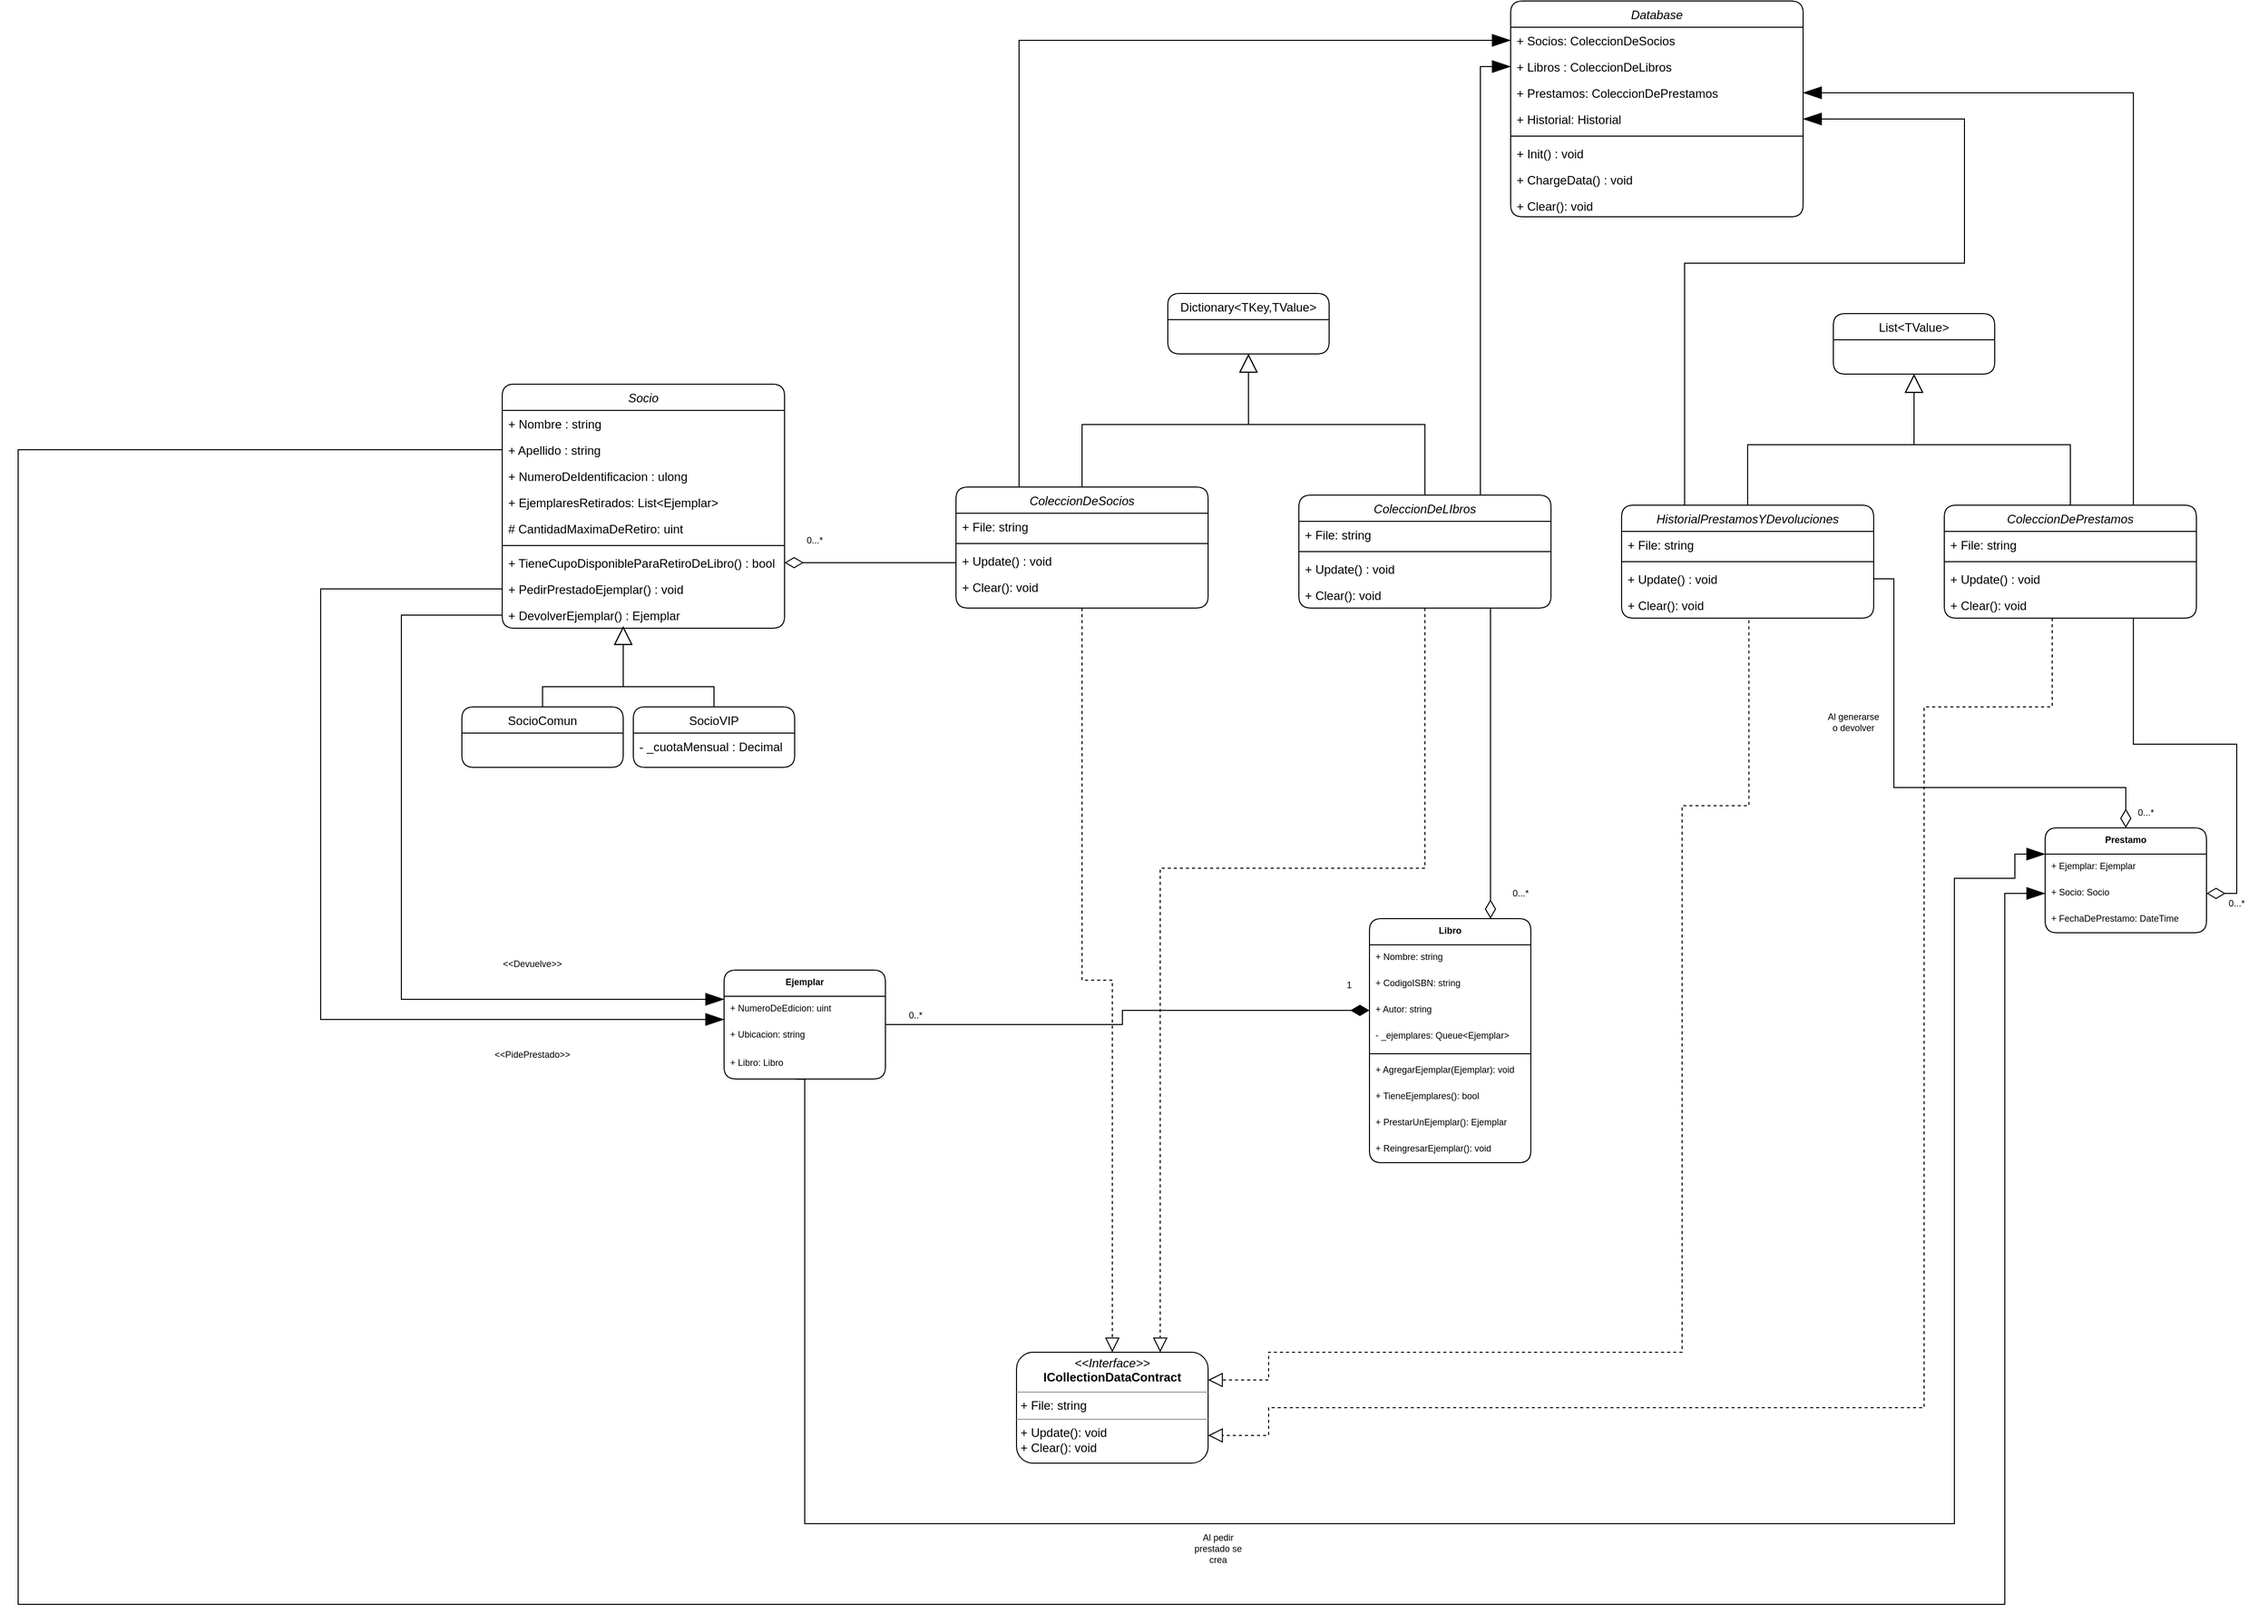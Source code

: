 <mxfile version="20.0.3" type="device"><diagram id="C5RBs43oDa-KdzZeNtuy" name="Page-1"><mxGraphModel dx="2251" dy="2001" grid="1" gridSize="10" guides="1" tooltips="1" connect="1" arrows="1" fold="1" page="1" pageScale="1" pageWidth="827" pageHeight="1169" math="0" shadow="0"><root><mxCell id="WIyWlLk6GJQsqaUBKTNV-0"/><mxCell id="WIyWlLk6GJQsqaUBKTNV-1" parent="WIyWlLk6GJQsqaUBKTNV-0"/><mxCell id="zkfFHV4jXpPFQw0GAbJ--0" value="Socio&#10;    " style="swimlane;fontStyle=2;align=center;verticalAlign=top;childLayout=stackLayout;horizontal=1;startSize=26;horizontalStack=0;resizeParent=1;resizeLast=0;collapsible=1;marginBottom=0;rounded=1;shadow=0;strokeWidth=1;" parent="WIyWlLk6GJQsqaUBKTNV-1" vertex="1"><mxGeometry x="80" y="280" width="280" height="242" as="geometry"><mxRectangle x="80" y="280" width="160" height="26" as="alternateBounds"/></mxGeometry></mxCell><mxCell id="zkfFHV4jXpPFQw0GAbJ--1" value="+ Nombre : string" style="text;align=left;verticalAlign=top;spacingLeft=4;spacingRight=4;overflow=hidden;rotatable=0;points=[[0,0.5],[1,0.5]];portConstraint=eastwest;rounded=1;" parent="zkfFHV4jXpPFQw0GAbJ--0" vertex="1"><mxGeometry y="26" width="280" height="26" as="geometry"/></mxCell><mxCell id="zkfFHV4jXpPFQw0GAbJ--2" value="+ Apellido : string&#10;" style="text;align=left;verticalAlign=top;spacingLeft=4;spacingRight=4;overflow=hidden;rotatable=0;points=[[0,0.5],[1,0.5]];portConstraint=eastwest;rounded=0;shadow=0;html=0;" parent="zkfFHV4jXpPFQw0GAbJ--0" vertex="1"><mxGeometry y="52" width="280" height="26" as="geometry"/></mxCell><mxCell id="zkfFHV4jXpPFQw0GAbJ--3" value="+ NumeroDeIdentificacion : ulong" style="text;align=left;verticalAlign=top;spacingLeft=4;spacingRight=4;overflow=hidden;rotatable=0;points=[[0,0.5],[1,0.5]];portConstraint=eastwest;rounded=0;shadow=0;html=0;" parent="zkfFHV4jXpPFQw0GAbJ--0" vertex="1"><mxGeometry y="78" width="280" height="26" as="geometry"/></mxCell><mxCell id="vEgE7pl76ZZNmsFPyQ1q-11" value="+ EjemplaresRetirados: List&lt;Ejemplar&gt;" style="text;align=left;verticalAlign=top;spacingLeft=4;spacingRight=4;overflow=hidden;rotatable=0;points=[[0,0.5],[1,0.5]];portConstraint=eastwest;rounded=0;shadow=0;html=0;" vertex="1" parent="zkfFHV4jXpPFQw0GAbJ--0"><mxGeometry y="104" width="280" height="26" as="geometry"/></mxCell><mxCell id="vEgE7pl76ZZNmsFPyQ1q-0" value="# CantidadMaximaDeRetiro: uint" style="text;align=left;verticalAlign=top;spacingLeft=4;spacingRight=4;overflow=hidden;rotatable=0;points=[[0,0.5],[1,0.5]];portConstraint=eastwest;rounded=0;shadow=0;html=0;" vertex="1" parent="zkfFHV4jXpPFQw0GAbJ--0"><mxGeometry y="130" width="280" height="26" as="geometry"/></mxCell><mxCell id="zkfFHV4jXpPFQw0GAbJ--4" value="" style="line;html=1;strokeWidth=1;align=left;verticalAlign=middle;spacingTop=-1;spacingLeft=3;spacingRight=3;rotatable=0;labelPosition=right;points=[];portConstraint=eastwest;" parent="zkfFHV4jXpPFQw0GAbJ--0" vertex="1"><mxGeometry y="156" width="280" height="8" as="geometry"/></mxCell><mxCell id="zkfFHV4jXpPFQw0GAbJ--5" value="+ TieneCupoDisponibleParaRetiroDeLibro() : bool&#10;" style="text;align=left;verticalAlign=top;spacingLeft=4;spacingRight=4;overflow=hidden;rotatable=0;points=[[0,0.5],[1,0.5]];portConstraint=eastwest;" parent="zkfFHV4jXpPFQw0GAbJ--0" vertex="1"><mxGeometry y="164" width="280" height="26" as="geometry"/></mxCell><mxCell id="vEgE7pl76ZZNmsFPyQ1q-7" value="+ PedirPrestadoEjemplar() : void&#10;" style="text;align=left;verticalAlign=top;spacingLeft=4;spacingRight=4;overflow=hidden;rotatable=0;points=[[0,0.5],[1,0.5]];portConstraint=eastwest;" vertex="1" parent="zkfFHV4jXpPFQw0GAbJ--0"><mxGeometry y="190" width="280" height="26" as="geometry"/></mxCell><mxCell id="vEgE7pl76ZZNmsFPyQ1q-9" value="+ DevolverEjemplar() : Ejemplar&#10;" style="text;align=left;verticalAlign=top;spacingLeft=4;spacingRight=4;overflow=hidden;rotatable=0;points=[[0,0.5],[1,0.5]];portConstraint=eastwest;" vertex="1" parent="zkfFHV4jXpPFQw0GAbJ--0"><mxGeometry y="216" width="280" height="26" as="geometry"/></mxCell><mxCell id="zkfFHV4jXpPFQw0GAbJ--6" value="SocioComun" style="swimlane;fontStyle=0;align=center;verticalAlign=top;childLayout=stackLayout;horizontal=1;startSize=26;horizontalStack=0;resizeParent=1;resizeLast=0;collapsible=1;marginBottom=0;rounded=1;shadow=0;strokeWidth=1;" parent="WIyWlLk6GJQsqaUBKTNV-1" vertex="1"><mxGeometry x="40" y="600" width="160" height="60" as="geometry"><mxRectangle x="40" y="600" width="160" height="26" as="alternateBounds"/></mxGeometry></mxCell><mxCell id="vEgE7pl76ZZNmsFPyQ1q-41" value="" style="endArrow=block;endSize=16;endFill=0;html=1;rounded=0;fontFamily=Helvetica;fontSize=9;fontColor=default;" edge="1" parent="zkfFHV4jXpPFQw0GAbJ--6"><mxGeometry x="0.5" width="160" relative="1" as="geometry"><mxPoint x="80" as="sourcePoint"/><mxPoint x="160" y="-80" as="targetPoint"/><Array as="points"><mxPoint x="80" y="-20"/><mxPoint x="160" y="-20"/></Array><mxPoint as="offset"/></mxGeometry></mxCell><mxCell id="zkfFHV4jXpPFQw0GAbJ--13" value="SocioVIP&#10;" style="swimlane;fontStyle=0;align=center;verticalAlign=top;childLayout=stackLayout;horizontal=1;startSize=26;horizontalStack=0;resizeParent=1;resizeLast=0;collapsible=1;marginBottom=0;rounded=1;shadow=0;strokeWidth=1;" parent="WIyWlLk6GJQsqaUBKTNV-1" vertex="1"><mxGeometry x="210" y="600" width="160" height="60" as="geometry"><mxRectangle x="260" y="600" width="170" height="26" as="alternateBounds"/></mxGeometry></mxCell><mxCell id="zkfFHV4jXpPFQw0GAbJ--14" value="- _cuotaMensual : Decimal" style="text;align=left;verticalAlign=top;spacingLeft=4;spacingRight=4;overflow=hidden;rotatable=0;points=[[0,0.5],[1,0.5]];portConstraint=eastwest;" parent="zkfFHV4jXpPFQw0GAbJ--13" vertex="1"><mxGeometry y="26" width="160" height="26" as="geometry"/></mxCell><mxCell id="vEgE7pl76ZZNmsFPyQ1q-139" style="edgeStyle=orthogonalEdgeStyle;rounded=0;orthogonalLoop=1;jettySize=auto;html=1;exitX=0.25;exitY=0;exitDx=0;exitDy=0;entryX=0;entryY=0.5;entryDx=0;entryDy=0;fontFamily=Helvetica;fontSize=9;fontColor=default;endArrow=blockThin;endFill=1;endSize=16;elbow=vertical;" edge="1" parent="WIyWlLk6GJQsqaUBKTNV-1" source="vEgE7pl76ZZNmsFPyQ1q-14" target="vEgE7pl76ZZNmsFPyQ1q-125"><mxGeometry relative="1" as="geometry"/></mxCell><mxCell id="vEgE7pl76ZZNmsFPyQ1q-14" value="ColeccionDeSocios" style="swimlane;fontStyle=2;align=center;verticalAlign=top;childLayout=stackLayout;horizontal=1;startSize=26;horizontalStack=0;resizeParent=1;resizeLast=0;collapsible=1;marginBottom=0;rounded=1;shadow=0;strokeWidth=1;" vertex="1" parent="WIyWlLk6GJQsqaUBKTNV-1"><mxGeometry x="530" y="382" width="250" height="120" as="geometry"><mxRectangle x="170" y="110" width="160" height="26" as="alternateBounds"/></mxGeometry></mxCell><mxCell id="vEgE7pl76ZZNmsFPyQ1q-17" value="+ File: string" style="text;align=left;verticalAlign=top;spacingLeft=4;spacingRight=4;overflow=hidden;rotatable=0;points=[[0,0.5],[1,0.5]];portConstraint=eastwest;rounded=0;shadow=0;html=0;" vertex="1" parent="vEgE7pl76ZZNmsFPyQ1q-14"><mxGeometry y="26" width="250" height="26" as="geometry"/></mxCell><mxCell id="vEgE7pl76ZZNmsFPyQ1q-20" value="" style="line;html=1;strokeWidth=1;align=left;verticalAlign=middle;spacingTop=-1;spacingLeft=3;spacingRight=3;rotatable=0;labelPosition=right;points=[];portConstraint=eastwest;" vertex="1" parent="vEgE7pl76ZZNmsFPyQ1q-14"><mxGeometry y="52" width="250" height="8" as="geometry"/></mxCell><mxCell id="vEgE7pl76ZZNmsFPyQ1q-21" value="+ Update() : void&#10;" style="text;align=left;verticalAlign=top;spacingLeft=4;spacingRight=4;overflow=hidden;rotatable=0;points=[[0,0.5],[1,0.5]];portConstraint=eastwest;" vertex="1" parent="vEgE7pl76ZZNmsFPyQ1q-14"><mxGeometry y="60" width="250" height="26" as="geometry"/></mxCell><mxCell id="vEgE7pl76ZZNmsFPyQ1q-71" value="+ Clear(): void" style="text;align=left;verticalAlign=top;spacingLeft=4;spacingRight=4;overflow=hidden;rotatable=0;points=[[0,0.5],[1,0.5]];portConstraint=eastwest;" vertex="1" parent="vEgE7pl76ZZNmsFPyQ1q-14"><mxGeometry y="86" width="250" height="26" as="geometry"/></mxCell><mxCell id="vEgE7pl76ZZNmsFPyQ1q-25" value="Dictionary&lt;TKey,TValue&gt;" style="swimlane;fontStyle=0;align=center;verticalAlign=top;childLayout=stackLayout;horizontal=1;startSize=26;horizontalStack=0;resizeParent=1;resizeLast=0;collapsible=1;marginBottom=0;rounded=1;shadow=0;strokeWidth=1;sketch=0;glass=0;" vertex="1" parent="WIyWlLk6GJQsqaUBKTNV-1"><mxGeometry x="740" y="190" width="160" height="60" as="geometry"><mxRectangle x="370" y="140" width="170" height="26" as="alternateBounds"/></mxGeometry></mxCell><mxCell id="vEgE7pl76ZZNmsFPyQ1q-38" value="" style="endArrow=block;endSize=16;endFill=0;html=1;rounded=0;fontFamily=Helvetica;fontSize=9;fontColor=default;exitX=0.5;exitY=0;exitDx=0;exitDy=0;" edge="1" parent="WIyWlLk6GJQsqaUBKTNV-1" source="zkfFHV4jXpPFQw0GAbJ--13"><mxGeometry x="0.529" width="160" relative="1" as="geometry"><mxPoint x="350" y="600" as="sourcePoint"/><mxPoint x="200" y="520" as="targetPoint"/><Array as="points"><mxPoint x="290" y="580"/><mxPoint x="200" y="580"/></Array><mxPoint as="offset"/></mxGeometry></mxCell><mxCell id="vEgE7pl76ZZNmsFPyQ1q-47" value="Libro" style="swimlane;fontStyle=1;align=center;verticalAlign=top;childLayout=stackLayout;horizontal=1;startSize=26;horizontalStack=0;resizeParent=1;resizeParentMax=0;resizeLast=0;collapsible=1;marginBottom=0;rounded=1;shadow=0;glass=0;sketch=0;fontFamily=Helvetica;fontSize=9;fontColor=default;strokeColor=default;strokeWidth=1;fillColor=default;" vertex="1" parent="WIyWlLk6GJQsqaUBKTNV-1"><mxGeometry x="940" y="810" width="160" height="242" as="geometry"/></mxCell><mxCell id="vEgE7pl76ZZNmsFPyQ1q-48" value="+ Nombre: string" style="text;strokeColor=none;fillColor=none;align=left;verticalAlign=top;spacingLeft=4;spacingRight=4;overflow=hidden;rotatable=0;points=[[0,0.5],[1,0.5]];portConstraint=eastwest;rounded=1;shadow=0;glass=0;sketch=0;fontFamily=Helvetica;fontSize=9;fontColor=default;startSize=26;" vertex="1" parent="vEgE7pl76ZZNmsFPyQ1q-47"><mxGeometry y="26" width="160" height="26" as="geometry"/></mxCell><mxCell id="vEgE7pl76ZZNmsFPyQ1q-108" value="+ CodigoISBN: string" style="text;strokeColor=none;fillColor=none;align=left;verticalAlign=top;spacingLeft=4;spacingRight=4;overflow=hidden;rotatable=0;points=[[0,0.5],[1,0.5]];portConstraint=eastwest;rounded=1;shadow=0;glass=0;sketch=0;fontFamily=Helvetica;fontSize=9;fontColor=default;startSize=26;" vertex="1" parent="vEgE7pl76ZZNmsFPyQ1q-47"><mxGeometry y="52" width="160" height="26" as="geometry"/></mxCell><mxCell id="vEgE7pl76ZZNmsFPyQ1q-109" value="+ Autor: string" style="text;strokeColor=none;fillColor=none;align=left;verticalAlign=top;spacingLeft=4;spacingRight=4;overflow=hidden;rotatable=0;points=[[0,0.5],[1,0.5]];portConstraint=eastwest;rounded=1;shadow=0;glass=0;sketch=0;fontFamily=Helvetica;fontSize=9;fontColor=default;startSize=26;" vertex="1" parent="vEgE7pl76ZZNmsFPyQ1q-47"><mxGeometry y="78" width="160" height="26" as="geometry"/></mxCell><mxCell id="vEgE7pl76ZZNmsFPyQ1q-111" value="- _ejemplares: Queue&lt;Ejemplar&gt;" style="text;strokeColor=none;fillColor=none;align=left;verticalAlign=top;spacingLeft=4;spacingRight=4;overflow=hidden;rotatable=0;points=[[0,0.5],[1,0.5]];portConstraint=eastwest;rounded=1;shadow=0;glass=0;sketch=0;fontFamily=Helvetica;fontSize=9;fontColor=default;startSize=26;" vertex="1" parent="vEgE7pl76ZZNmsFPyQ1q-47"><mxGeometry y="104" width="160" height="26" as="geometry"/></mxCell><mxCell id="vEgE7pl76ZZNmsFPyQ1q-49" value="" style="line;strokeWidth=1;fillColor=none;align=left;verticalAlign=middle;spacingTop=-1;spacingLeft=3;spacingRight=3;rotatable=0;labelPosition=right;points=[];portConstraint=eastwest;rounded=1;shadow=0;glass=0;sketch=0;fontFamily=Helvetica;fontSize=9;fontColor=default;startSize=26;" vertex="1" parent="vEgE7pl76ZZNmsFPyQ1q-47"><mxGeometry y="130" width="160" height="8" as="geometry"/></mxCell><mxCell id="vEgE7pl76ZZNmsFPyQ1q-50" value="+ AgregarEjemplar(Ejemplar): void" style="text;strokeColor=none;fillColor=none;align=left;verticalAlign=top;spacingLeft=4;spacingRight=4;overflow=hidden;rotatable=0;points=[[0,0.5],[1,0.5]];portConstraint=eastwest;rounded=1;shadow=0;glass=0;sketch=0;fontFamily=Helvetica;fontSize=9;fontColor=default;startSize=26;" vertex="1" parent="vEgE7pl76ZZNmsFPyQ1q-47"><mxGeometry y="138" width="160" height="26" as="geometry"/></mxCell><mxCell id="vEgE7pl76ZZNmsFPyQ1q-112" value="+ TieneEjemplares(): bool" style="text;strokeColor=none;fillColor=none;align=left;verticalAlign=top;spacingLeft=4;spacingRight=4;overflow=hidden;rotatable=0;points=[[0,0.5],[1,0.5]];portConstraint=eastwest;rounded=1;shadow=0;glass=0;sketch=0;fontFamily=Helvetica;fontSize=9;fontColor=default;startSize=26;" vertex="1" parent="vEgE7pl76ZZNmsFPyQ1q-47"><mxGeometry y="164" width="160" height="26" as="geometry"/></mxCell><mxCell id="vEgE7pl76ZZNmsFPyQ1q-113" value="+ PrestarUnEjemplar(): Ejemplar" style="text;strokeColor=none;fillColor=none;align=left;verticalAlign=top;spacingLeft=4;spacingRight=4;overflow=hidden;rotatable=0;points=[[0,0.5],[1,0.5]];portConstraint=eastwest;rounded=1;shadow=0;glass=0;sketch=0;fontFamily=Helvetica;fontSize=9;fontColor=default;startSize=26;" vertex="1" parent="vEgE7pl76ZZNmsFPyQ1q-47"><mxGeometry y="190" width="160" height="26" as="geometry"/></mxCell><mxCell id="vEgE7pl76ZZNmsFPyQ1q-115" value="+ ReingresarEjemplar(): void" style="text;strokeColor=none;fillColor=none;align=left;verticalAlign=top;spacingLeft=4;spacingRight=4;overflow=hidden;rotatable=0;points=[[0,0.5],[1,0.5]];portConstraint=eastwest;rounded=1;shadow=0;glass=0;sketch=0;fontFamily=Helvetica;fontSize=9;fontColor=default;startSize=26;" vertex="1" parent="vEgE7pl76ZZNmsFPyQ1q-47"><mxGeometry y="216" width="160" height="26" as="geometry"/></mxCell><mxCell id="vEgE7pl76ZZNmsFPyQ1q-51" value="Ejemplar&#10;" style="swimlane;fontStyle=1;align=center;verticalAlign=top;childLayout=stackLayout;horizontal=1;startSize=26;horizontalStack=0;resizeParent=1;resizeParentMax=0;resizeLast=0;collapsible=1;marginBottom=0;rounded=1;shadow=0;glass=0;sketch=0;fontFamily=Helvetica;fontSize=9;fontColor=default;strokeColor=default;strokeWidth=1;fillColor=default;" vertex="1" parent="WIyWlLk6GJQsqaUBKTNV-1"><mxGeometry x="300" y="861" width="160" height="108" as="geometry"/></mxCell><mxCell id="vEgE7pl76ZZNmsFPyQ1q-52" value="+ NumeroDeEdicion: uint" style="text;strokeColor=none;fillColor=none;align=left;verticalAlign=top;spacingLeft=4;spacingRight=4;overflow=hidden;rotatable=0;points=[[0,0.5],[1,0.5]];portConstraint=eastwest;rounded=1;shadow=0;glass=0;sketch=0;fontFamily=Helvetica;fontSize=9;fontColor=default;startSize=26;" vertex="1" parent="vEgE7pl76ZZNmsFPyQ1q-51"><mxGeometry y="26" width="160" height="26" as="geometry"/></mxCell><mxCell id="vEgE7pl76ZZNmsFPyQ1q-116" value="+ Ubicacion: string" style="text;strokeColor=none;fillColor=none;align=left;verticalAlign=top;spacingLeft=4;spacingRight=4;overflow=hidden;rotatable=0;points=[[0,0.5],[1,0.5]];portConstraint=eastwest;rounded=1;shadow=0;glass=0;sketch=0;fontFamily=Helvetica;fontSize=9;fontColor=default;startSize=26;direction=south;" vertex="1" parent="vEgE7pl76ZZNmsFPyQ1q-51"><mxGeometry y="52" width="160" height="28" as="geometry"/></mxCell><mxCell id="vEgE7pl76ZZNmsFPyQ1q-164" value="+ Libro: Libro&#10;" style="text;strokeColor=none;fillColor=none;align=left;verticalAlign=top;spacingLeft=4;spacingRight=4;overflow=hidden;rotatable=0;points=[[0,0.5],[1,0.5]];portConstraint=eastwest;rounded=1;shadow=0;glass=0;sketch=0;fontFamily=Helvetica;fontSize=9;fontColor=default;startSize=26;direction=south;" vertex="1" parent="vEgE7pl76ZZNmsFPyQ1q-51"><mxGeometry y="80" width="160" height="28" as="geometry"/></mxCell><mxCell id="vEgE7pl76ZZNmsFPyQ1q-134" style="edgeStyle=orthogonalEdgeStyle;rounded=0;orthogonalLoop=1;jettySize=auto;html=1;exitX=0.75;exitY=0;exitDx=0;exitDy=0;entryX=0;entryY=0.5;entryDx=0;entryDy=0;fontFamily=Helvetica;fontSize=9;fontColor=default;endArrow=blockThin;endFill=1;endSize=16;elbow=vertical;" edge="1" parent="WIyWlLk6GJQsqaUBKTNV-1" source="vEgE7pl76ZZNmsFPyQ1q-57" target="vEgE7pl76ZZNmsFPyQ1q-129"><mxGeometry relative="1" as="geometry"><Array as="points"><mxPoint x="1050" y="390"/><mxPoint x="1050" y="-35"/></Array></mxGeometry></mxCell><mxCell id="vEgE7pl76ZZNmsFPyQ1q-149" style="edgeStyle=orthogonalEdgeStyle;rounded=0;orthogonalLoop=1;jettySize=auto;html=1;exitX=0.75;exitY=1;exitDx=0;exitDy=0;entryX=0.75;entryY=0;entryDx=0;entryDy=0;fontFamily=Helvetica;fontSize=9;fontColor=default;endArrow=diamondThin;endFill=0;endSize=16;elbow=vertical;" edge="1" parent="WIyWlLk6GJQsqaUBKTNV-1" source="vEgE7pl76ZZNmsFPyQ1q-57" target="vEgE7pl76ZZNmsFPyQ1q-47"><mxGeometry relative="1" as="geometry"><Array as="points"><mxPoint x="1060" y="502"/></Array></mxGeometry></mxCell><mxCell id="vEgE7pl76ZZNmsFPyQ1q-57" value="ColeccionDeLIbros&#10;" style="swimlane;fontStyle=2;align=center;verticalAlign=top;childLayout=stackLayout;horizontal=1;startSize=26;horizontalStack=0;resizeParent=1;resizeLast=0;collapsible=1;marginBottom=0;rounded=1;shadow=0;strokeWidth=1;" vertex="1" parent="WIyWlLk6GJQsqaUBKTNV-1"><mxGeometry x="870" y="390" width="250" height="112" as="geometry"><mxRectangle x="170" y="110" width="160" height="26" as="alternateBounds"/></mxGeometry></mxCell><mxCell id="vEgE7pl76ZZNmsFPyQ1q-59" value="+ File: string" style="text;align=left;verticalAlign=top;spacingLeft=4;spacingRight=4;overflow=hidden;rotatable=0;points=[[0,0.5],[1,0.5]];portConstraint=eastwest;rounded=0;shadow=0;html=0;" vertex="1" parent="vEgE7pl76ZZNmsFPyQ1q-57"><mxGeometry y="26" width="250" height="26" as="geometry"/></mxCell><mxCell id="vEgE7pl76ZZNmsFPyQ1q-60" value="" style="line;html=1;strokeWidth=1;align=left;verticalAlign=middle;spacingTop=-1;spacingLeft=3;spacingRight=3;rotatable=0;labelPosition=right;points=[];portConstraint=eastwest;" vertex="1" parent="vEgE7pl76ZZNmsFPyQ1q-57"><mxGeometry y="52" width="250" height="8" as="geometry"/></mxCell><mxCell id="vEgE7pl76ZZNmsFPyQ1q-61" value="+ Update() : void&#10;" style="text;align=left;verticalAlign=top;spacingLeft=4;spacingRight=4;overflow=hidden;rotatable=0;points=[[0,0.5],[1,0.5]];portConstraint=eastwest;" vertex="1" parent="vEgE7pl76ZZNmsFPyQ1q-57"><mxGeometry y="60" width="250" height="26" as="geometry"/></mxCell><mxCell id="vEgE7pl76ZZNmsFPyQ1q-72" value="+ Clear(): void" style="text;align=left;verticalAlign=top;spacingLeft=4;spacingRight=4;overflow=hidden;rotatable=0;points=[[0,0.5],[1,0.5]];portConstraint=eastwest;" vertex="1" parent="vEgE7pl76ZZNmsFPyQ1q-57"><mxGeometry y="86" width="250" height="24" as="geometry"/></mxCell><mxCell id="vEgE7pl76ZZNmsFPyQ1q-68" value="&lt;p style=&quot;margin:0px;margin-top:4px;text-align:center;&quot;&gt;&lt;i&gt;&amp;lt;&amp;lt;Interface&amp;gt;&amp;gt;&lt;/i&gt;&lt;br&gt;&lt;b&gt;ICollectionDataContract&lt;/b&gt;&lt;/p&gt;&lt;hr size=&quot;1&quot;&gt;&lt;p style=&quot;margin:0px;margin-left:4px;&quot;&gt;+ File: string&lt;br&gt;&lt;/p&gt;&lt;hr size=&quot;1&quot;&gt;&lt;p style=&quot;margin:0px;margin-left:4px;&quot;&gt;+ Update(): void&lt;br&gt;+ Clear(): void&lt;/p&gt;" style="verticalAlign=top;align=left;overflow=fill;fontSize=12;fontFamily=Helvetica;html=1;rounded=1;shadow=0;glass=0;sketch=0;fontColor=default;startSize=26;strokeColor=default;strokeWidth=1;fillColor=default;" vertex="1" parent="WIyWlLk6GJQsqaUBKTNV-1"><mxGeometry x="590" y="1240" width="190" height="110" as="geometry"/></mxCell><mxCell id="vEgE7pl76ZZNmsFPyQ1q-69" value="List&lt;TValue&gt;" style="swimlane;fontStyle=0;align=center;verticalAlign=top;childLayout=stackLayout;horizontal=1;startSize=26;horizontalStack=0;resizeParent=1;resizeLast=0;collapsible=1;marginBottom=0;rounded=1;shadow=0;strokeWidth=1;sketch=0;glass=0;" vertex="1" parent="WIyWlLk6GJQsqaUBKTNV-1"><mxGeometry x="1400" y="210" width="160" height="60" as="geometry"><mxRectangle x="370" y="140" width="170" height="26" as="alternateBounds"/></mxGeometry></mxCell><mxCell id="vEgE7pl76ZZNmsFPyQ1q-81" value="" style="endArrow=block;endSize=16;endFill=0;html=1;rounded=0;fontFamily=Helvetica;fontSize=9;fontColor=default;entryX=0.5;entryY=1;entryDx=0;entryDy=0;exitX=0.5;exitY=0;exitDx=0;exitDy=0;elbow=vertical;edgeStyle=orthogonalEdgeStyle;" edge="1" parent="WIyWlLk6GJQsqaUBKTNV-1" source="vEgE7pl76ZZNmsFPyQ1q-14" target="vEgE7pl76ZZNmsFPyQ1q-25"><mxGeometry width="160" relative="1" as="geometry"><mxPoint x="760" y="340" as="sourcePoint"/><mxPoint x="690" y="710" as="targetPoint"/><Array as="points"><mxPoint x="655" y="320"/><mxPoint x="820" y="320"/></Array></mxGeometry></mxCell><mxCell id="vEgE7pl76ZZNmsFPyQ1q-82" value="" style="endArrow=block;endSize=16;endFill=0;html=1;rounded=0;fontFamily=Helvetica;fontSize=9;fontColor=default;entryX=0.5;entryY=1;entryDx=0;entryDy=0;exitX=0.5;exitY=0;exitDx=0;exitDy=0;elbow=vertical;edgeStyle=orthogonalEdgeStyle;" edge="1" parent="WIyWlLk6GJQsqaUBKTNV-1" source="vEgE7pl76ZZNmsFPyQ1q-57" target="vEgE7pl76ZZNmsFPyQ1q-25"><mxGeometry width="160" relative="1" as="geometry"><mxPoint x="950" y="390" as="sourcePoint"/><mxPoint x="1107" y="258" as="targetPoint"/><Array as="points"><mxPoint x="995" y="320"/><mxPoint x="820" y="320"/></Array></mxGeometry></mxCell><mxCell id="vEgE7pl76ZZNmsFPyQ1q-87" value="" style="endArrow=block;dashed=1;endFill=0;endSize=12;html=1;rounded=0;fontFamily=Helvetica;fontSize=9;fontColor=default;elbow=vertical;exitX=0.5;exitY=1;exitDx=0;exitDy=0;edgeStyle=orthogonalEdgeStyle;" edge="1" parent="WIyWlLk6GJQsqaUBKTNV-1" source="vEgE7pl76ZZNmsFPyQ1q-14" target="vEgE7pl76ZZNmsFPyQ1q-68"><mxGeometry width="160" relative="1" as="geometry"><mxPoint x="680" y="510" as="sourcePoint"/><mxPoint x="830" y="600" as="targetPoint"/></mxGeometry></mxCell><mxCell id="vEgE7pl76ZZNmsFPyQ1q-102" style="edgeStyle=orthogonalEdgeStyle;rounded=0;orthogonalLoop=1;jettySize=auto;html=1;exitX=0.5;exitY=0;exitDx=0;exitDy=0;fontFamily=Helvetica;fontSize=9;fontColor=default;endArrow=block;endFill=0;elbow=vertical;endSize=16;" edge="1" parent="WIyWlLk6GJQsqaUBKTNV-1" source="vEgE7pl76ZZNmsFPyQ1q-89"><mxGeometry relative="1" as="geometry"><mxPoint x="1480" y="270" as="targetPoint"/><Array as="points"><mxPoint x="1315" y="340"/><mxPoint x="1480" y="340"/></Array></mxGeometry></mxCell><mxCell id="vEgE7pl76ZZNmsFPyQ1q-137" style="edgeStyle=orthogonalEdgeStyle;rounded=0;orthogonalLoop=1;jettySize=auto;html=1;exitX=0.25;exitY=0;exitDx=0;exitDy=0;fontFamily=Helvetica;fontSize=9;fontColor=default;endArrow=blockThin;endFill=1;endSize=16;elbow=vertical;entryX=1;entryY=0.5;entryDx=0;entryDy=0;" edge="1" parent="WIyWlLk6GJQsqaUBKTNV-1" source="vEgE7pl76ZZNmsFPyQ1q-89" target="vEgE7pl76ZZNmsFPyQ1q-130"><mxGeometry relative="1" as="geometry"><mxPoint x="1400" y="40" as="targetPoint"/><Array as="points"><mxPoint x="1253" y="160"/><mxPoint x="1530" y="160"/><mxPoint x="1530" y="17"/></Array></mxGeometry></mxCell><mxCell id="vEgE7pl76ZZNmsFPyQ1q-89" value="HistorialPrestamosYDevoluciones" style="swimlane;fontStyle=2;align=center;verticalAlign=top;childLayout=stackLayout;horizontal=1;startSize=26;horizontalStack=0;resizeParent=1;resizeLast=0;collapsible=1;marginBottom=0;rounded=1;shadow=0;strokeWidth=1;" vertex="1" parent="WIyWlLk6GJQsqaUBKTNV-1"><mxGeometry x="1190" y="400" width="250" height="112" as="geometry"><mxRectangle x="170" y="110" width="160" height="26" as="alternateBounds"/></mxGeometry></mxCell><mxCell id="vEgE7pl76ZZNmsFPyQ1q-90" value="+ File: string" style="text;align=left;verticalAlign=top;spacingLeft=4;spacingRight=4;overflow=hidden;rotatable=0;points=[[0,0.5],[1,0.5]];portConstraint=eastwest;rounded=0;shadow=0;html=0;" vertex="1" parent="vEgE7pl76ZZNmsFPyQ1q-89"><mxGeometry y="26" width="250" height="26" as="geometry"/></mxCell><mxCell id="vEgE7pl76ZZNmsFPyQ1q-91" value="" style="line;html=1;strokeWidth=1;align=left;verticalAlign=middle;spacingTop=-1;spacingLeft=3;spacingRight=3;rotatable=0;labelPosition=right;points=[];portConstraint=eastwest;" vertex="1" parent="vEgE7pl76ZZNmsFPyQ1q-89"><mxGeometry y="52" width="250" height="8" as="geometry"/></mxCell><mxCell id="vEgE7pl76ZZNmsFPyQ1q-92" value="+ Update() : void&#10;" style="text;align=left;verticalAlign=top;spacingLeft=4;spacingRight=4;overflow=hidden;rotatable=0;points=[[0,0.5],[1,0.5]];portConstraint=eastwest;" vertex="1" parent="vEgE7pl76ZZNmsFPyQ1q-89"><mxGeometry y="60" width="250" height="26" as="geometry"/></mxCell><mxCell id="vEgE7pl76ZZNmsFPyQ1q-93" value="+ Clear(): void" style="text;align=left;verticalAlign=top;spacingLeft=4;spacingRight=4;overflow=hidden;rotatable=0;points=[[0,0.5],[1,0.5]];portConstraint=eastwest;" vertex="1" parent="vEgE7pl76ZZNmsFPyQ1q-89"><mxGeometry y="86" width="250" height="24" as="geometry"/></mxCell><mxCell id="vEgE7pl76ZZNmsFPyQ1q-138" style="edgeStyle=orthogonalEdgeStyle;rounded=0;orthogonalLoop=1;jettySize=auto;html=1;exitX=0.75;exitY=0;exitDx=0;exitDy=0;entryX=1;entryY=0.5;entryDx=0;entryDy=0;fontFamily=Helvetica;fontSize=9;fontColor=default;endArrow=blockThin;endFill=1;endSize=16;elbow=vertical;" edge="1" parent="WIyWlLk6GJQsqaUBKTNV-1" source="vEgE7pl76ZZNmsFPyQ1q-94" target="vEgE7pl76ZZNmsFPyQ1q-131"><mxGeometry relative="1" as="geometry"/></mxCell><mxCell id="vEgE7pl76ZZNmsFPyQ1q-174" style="edgeStyle=orthogonalEdgeStyle;rounded=0;orthogonalLoop=1;jettySize=auto;html=1;exitX=0.75;exitY=1;exitDx=0;exitDy=0;entryX=1;entryY=0.5;entryDx=0;entryDy=0;fontFamily=Helvetica;fontSize=9;fontColor=default;endArrow=diamondThin;endFill=0;endSize=16;elbow=vertical;" edge="1" parent="WIyWlLk6GJQsqaUBKTNV-1" source="vEgE7pl76ZZNmsFPyQ1q-94" target="vEgE7pl76ZZNmsFPyQ1q-153"><mxGeometry relative="1" as="geometry"/></mxCell><mxCell id="vEgE7pl76ZZNmsFPyQ1q-94" value="ColeccionDePrestamos" style="swimlane;fontStyle=2;align=center;verticalAlign=top;childLayout=stackLayout;horizontal=1;startSize=26;horizontalStack=0;resizeParent=1;resizeLast=0;collapsible=1;marginBottom=0;rounded=1;shadow=0;strokeWidth=1;" vertex="1" parent="WIyWlLk6GJQsqaUBKTNV-1"><mxGeometry x="1510" y="400" width="250" height="112" as="geometry"><mxRectangle x="170" y="110" width="160" height="26" as="alternateBounds"/></mxGeometry></mxCell><mxCell id="vEgE7pl76ZZNmsFPyQ1q-95" value="+ File: string" style="text;align=left;verticalAlign=top;spacingLeft=4;spacingRight=4;overflow=hidden;rotatable=0;points=[[0,0.5],[1,0.5]];portConstraint=eastwest;rounded=0;shadow=0;html=0;" vertex="1" parent="vEgE7pl76ZZNmsFPyQ1q-94"><mxGeometry y="26" width="250" height="26" as="geometry"/></mxCell><mxCell id="vEgE7pl76ZZNmsFPyQ1q-96" value="" style="line;html=1;strokeWidth=1;align=left;verticalAlign=middle;spacingTop=-1;spacingLeft=3;spacingRight=3;rotatable=0;labelPosition=right;points=[];portConstraint=eastwest;" vertex="1" parent="vEgE7pl76ZZNmsFPyQ1q-94"><mxGeometry y="52" width="250" height="8" as="geometry"/></mxCell><mxCell id="vEgE7pl76ZZNmsFPyQ1q-97" value="+ Update() : void&#10;" style="text;align=left;verticalAlign=top;spacingLeft=4;spacingRight=4;overflow=hidden;rotatable=0;points=[[0,0.5],[1,0.5]];portConstraint=eastwest;" vertex="1" parent="vEgE7pl76ZZNmsFPyQ1q-94"><mxGeometry y="60" width="250" height="26" as="geometry"/></mxCell><mxCell id="vEgE7pl76ZZNmsFPyQ1q-98" value="+ Clear(): void" style="text;align=left;verticalAlign=top;spacingLeft=4;spacingRight=4;overflow=hidden;rotatable=0;points=[[0,0.5],[1,0.5]];portConstraint=eastwest;" vertex="1" parent="vEgE7pl76ZZNmsFPyQ1q-94"><mxGeometry y="86" width="250" height="24" as="geometry"/></mxCell><mxCell id="vEgE7pl76ZZNmsFPyQ1q-100" value="" style="endArrow=block;endSize=16;endFill=0;html=1;rounded=0;fontFamily=Helvetica;fontSize=9;fontColor=default;elbow=vertical;exitX=0.5;exitY=0;exitDx=0;exitDy=0;edgeStyle=orthogonalEdgeStyle;" edge="1" parent="WIyWlLk6GJQsqaUBKTNV-1" source="vEgE7pl76ZZNmsFPyQ1q-94"><mxGeometry width="160" relative="1" as="geometry"><mxPoint x="1630" y="410" as="sourcePoint"/><mxPoint x="1480" y="270" as="targetPoint"/><Array as="points"><mxPoint x="1635" y="340"/><mxPoint x="1480" y="340"/></Array></mxGeometry></mxCell><mxCell id="vEgE7pl76ZZNmsFPyQ1q-105" value="" style="endArrow=block;dashed=1;endFill=0;endSize=12;html=1;rounded=0;fontFamily=Helvetica;fontSize=9;fontColor=default;elbow=vertical;entryX=1;entryY=0.25;entryDx=0;entryDy=0;exitX=0.505;exitY=1.17;exitDx=0;exitDy=0;exitPerimeter=0;edgeStyle=orthogonalEdgeStyle;" edge="1" parent="WIyWlLk6GJQsqaUBKTNV-1" source="vEgE7pl76ZZNmsFPyQ1q-93" target="vEgE7pl76ZZNmsFPyQ1q-68"><mxGeometry width="160" relative="1" as="geometry"><mxPoint x="1320" y="530" as="sourcePoint"/><mxPoint x="1310" y="740" as="targetPoint"/><Array as="points"><mxPoint x="1316" y="698"/><mxPoint x="1250" y="698"/><mxPoint x="1250" y="1240"/><mxPoint x="840" y="1240"/><mxPoint x="840" y="1267"/></Array></mxGeometry></mxCell><mxCell id="vEgE7pl76ZZNmsFPyQ1q-106" value="" style="endArrow=block;dashed=1;endFill=0;endSize=12;html=1;rounded=0;fontFamily=Helvetica;fontSize=9;fontColor=default;elbow=vertical;exitX=0.428;exitY=1.083;exitDx=0;exitDy=0;exitPerimeter=0;entryX=1;entryY=0.75;entryDx=0;entryDy=0;edgeStyle=orthogonalEdgeStyle;" edge="1" parent="WIyWlLk6GJQsqaUBKTNV-1" source="vEgE7pl76ZZNmsFPyQ1q-98" target="vEgE7pl76ZZNmsFPyQ1q-68"><mxGeometry width="160" relative="1" as="geometry"><mxPoint x="1050" y="370" as="sourcePoint"/><mxPoint x="1620" y="630" as="targetPoint"/><Array as="points"><mxPoint x="1617" y="600"/><mxPoint x="1490" y="600"/><mxPoint x="1490" y="1295"/><mxPoint x="840" y="1295"/><mxPoint x="840" y="1323"/></Array></mxGeometry></mxCell><mxCell id="vEgE7pl76ZZNmsFPyQ1q-107" value="" style="endArrow=block;dashed=1;endFill=0;endSize=12;html=1;rounded=0;fontFamily=Helvetica;fontSize=9;fontColor=default;elbow=vertical;exitX=0.5;exitY=1;exitDx=0;exitDy=0;edgeStyle=orthogonalEdgeStyle;entryX=0.75;entryY=0;entryDx=0;entryDy=0;" edge="1" parent="WIyWlLk6GJQsqaUBKTNV-1" source="vEgE7pl76ZZNmsFPyQ1q-57" target="vEgE7pl76ZZNmsFPyQ1q-68"><mxGeometry width="160" relative="1" as="geometry"><mxPoint x="1050" y="370" as="sourcePoint"/><mxPoint x="1210" y="370" as="targetPoint"/><Array as="points"><mxPoint x="995" y="760"/><mxPoint x="733" y="760"/></Array></mxGeometry></mxCell><mxCell id="vEgE7pl76ZZNmsFPyQ1q-118" style="edgeStyle=orthogonalEdgeStyle;rounded=0;orthogonalLoop=1;jettySize=auto;html=1;fontFamily=Helvetica;fontSize=9;fontColor=default;endArrow=diamondThin;endFill=1;endSize=16;elbow=vertical;entryX=0;entryY=0.5;entryDx=0;entryDy=0;" edge="1" parent="WIyWlLk6GJQsqaUBKTNV-1" source="vEgE7pl76ZZNmsFPyQ1q-51" target="vEgE7pl76ZZNmsFPyQ1q-109"><mxGeometry relative="1" as="geometry"/></mxCell><mxCell id="vEgE7pl76ZZNmsFPyQ1q-122" style="edgeStyle=orthogonalEdgeStyle;rounded=0;orthogonalLoop=1;jettySize=auto;html=1;exitX=0;exitY=0.5;exitDx=0;exitDy=0;entryX=0;entryY=0.923;entryDx=0;entryDy=0;entryPerimeter=0;fontFamily=Helvetica;fontSize=9;fontColor=default;endArrow=blockThin;endFill=1;endSize=16;elbow=vertical;" edge="1" parent="WIyWlLk6GJQsqaUBKTNV-1" source="vEgE7pl76ZZNmsFPyQ1q-7" target="vEgE7pl76ZZNmsFPyQ1q-52"><mxGeometry relative="1" as="geometry"><Array as="points"><mxPoint x="-100" y="483"/><mxPoint x="-100" y="910"/></Array></mxGeometry></mxCell><mxCell id="vEgE7pl76ZZNmsFPyQ1q-123" style="edgeStyle=orthogonalEdgeStyle;rounded=0;orthogonalLoop=1;jettySize=auto;html=1;exitX=0;exitY=0.5;exitDx=0;exitDy=0;fontFamily=Helvetica;fontSize=9;fontColor=default;endArrow=blockThin;endFill=1;endSize=16;elbow=vertical;" edge="1" parent="WIyWlLk6GJQsqaUBKTNV-1" source="vEgE7pl76ZZNmsFPyQ1q-9" target="vEgE7pl76ZZNmsFPyQ1q-52"><mxGeometry relative="1" as="geometry"><mxPoint x="100" y="890" as="targetPoint"/><Array as="points"><mxPoint x="-20" y="509"/><mxPoint x="-20" y="890"/></Array></mxGeometry></mxCell><mxCell id="vEgE7pl76ZZNmsFPyQ1q-124" value="Database" style="swimlane;fontStyle=2;align=center;verticalAlign=top;childLayout=stackLayout;horizontal=1;startSize=26;horizontalStack=0;resizeParent=1;resizeLast=0;collapsible=1;marginBottom=0;rounded=1;shadow=0;strokeWidth=1;" vertex="1" parent="WIyWlLk6GJQsqaUBKTNV-1"><mxGeometry x="1080" y="-100" width="290" height="214" as="geometry"><mxRectangle x="170" y="110" width="160" height="26" as="alternateBounds"/></mxGeometry></mxCell><mxCell id="vEgE7pl76ZZNmsFPyQ1q-125" value="+ Socios: ColeccionDeSocios" style="text;align=left;verticalAlign=top;spacingLeft=4;spacingRight=4;overflow=hidden;rotatable=0;points=[[0,0.5],[1,0.5]];portConstraint=eastwest;rounded=0;shadow=0;html=0;" vertex="1" parent="vEgE7pl76ZZNmsFPyQ1q-124"><mxGeometry y="26" width="290" height="26" as="geometry"/></mxCell><mxCell id="vEgE7pl76ZZNmsFPyQ1q-129" value="+ Libros : ColeccionDeLibros &#10;" style="text;align=left;verticalAlign=top;spacingLeft=4;spacingRight=4;overflow=hidden;rotatable=0;points=[[0,0.5],[1,0.5]];portConstraint=eastwest;rounded=0;shadow=0;html=0;" vertex="1" parent="vEgE7pl76ZZNmsFPyQ1q-124"><mxGeometry y="52" width="290" height="26" as="geometry"/></mxCell><mxCell id="vEgE7pl76ZZNmsFPyQ1q-131" value="+ Prestamos: ColeccionDePrestamos&#10;" style="text;align=left;verticalAlign=top;spacingLeft=4;spacingRight=4;overflow=hidden;rotatable=0;points=[[0,0.5],[1,0.5]];portConstraint=eastwest;rounded=0;shadow=0;html=0;" vertex="1" parent="vEgE7pl76ZZNmsFPyQ1q-124"><mxGeometry y="78" width="290" height="26" as="geometry"/></mxCell><mxCell id="vEgE7pl76ZZNmsFPyQ1q-130" value="+ Historial: Historial&#10;" style="text;align=left;verticalAlign=top;spacingLeft=4;spacingRight=4;overflow=hidden;rotatable=0;points=[[0,0.5],[1,0.5]];portConstraint=eastwest;rounded=0;shadow=0;html=0;" vertex="1" parent="vEgE7pl76ZZNmsFPyQ1q-124"><mxGeometry y="104" width="290" height="26" as="geometry"/></mxCell><mxCell id="vEgE7pl76ZZNmsFPyQ1q-126" value="" style="line;html=1;strokeWidth=1;align=left;verticalAlign=middle;spacingTop=-1;spacingLeft=3;spacingRight=3;rotatable=0;labelPosition=right;points=[];portConstraint=eastwest;" vertex="1" parent="vEgE7pl76ZZNmsFPyQ1q-124"><mxGeometry y="130" width="290" height="8" as="geometry"/></mxCell><mxCell id="vEgE7pl76ZZNmsFPyQ1q-127" value="+ Init() : void&#10;" style="text;align=left;verticalAlign=top;spacingLeft=4;spacingRight=4;overflow=hidden;rotatable=0;points=[[0,0.5],[1,0.5]];portConstraint=eastwest;" vertex="1" parent="vEgE7pl76ZZNmsFPyQ1q-124"><mxGeometry y="138" width="290" height="26" as="geometry"/></mxCell><mxCell id="vEgE7pl76ZZNmsFPyQ1q-132" value="+ ChargeData() : void&#10;" style="text;align=left;verticalAlign=top;spacingLeft=4;spacingRight=4;overflow=hidden;rotatable=0;points=[[0,0.5],[1,0.5]];portConstraint=eastwest;" vertex="1" parent="vEgE7pl76ZZNmsFPyQ1q-124"><mxGeometry y="164" width="290" height="26" as="geometry"/></mxCell><mxCell id="vEgE7pl76ZZNmsFPyQ1q-128" value="+ Clear(): void" style="text;align=left;verticalAlign=top;spacingLeft=4;spacingRight=4;overflow=hidden;rotatable=0;points=[[0,0.5],[1,0.5]];portConstraint=eastwest;" vertex="1" parent="vEgE7pl76ZZNmsFPyQ1q-124"><mxGeometry y="190" width="290" height="24" as="geometry"/></mxCell><mxCell id="vEgE7pl76ZZNmsFPyQ1q-151" value="Prestamo" style="swimlane;fontStyle=1;align=center;verticalAlign=top;childLayout=stackLayout;horizontal=1;startSize=26;horizontalStack=0;resizeParent=1;resizeParentMax=0;resizeLast=0;collapsible=1;marginBottom=0;rounded=1;shadow=0;glass=0;sketch=0;fontFamily=Helvetica;fontSize=9;fontColor=default;strokeColor=default;strokeWidth=1;fillColor=default;" vertex="1" parent="WIyWlLk6GJQsqaUBKTNV-1"><mxGeometry x="1610" y="720" width="160" height="104" as="geometry"/></mxCell><mxCell id="vEgE7pl76ZZNmsFPyQ1q-152" value="+ Ejemplar: Ejemplar" style="text;strokeColor=none;fillColor=none;align=left;verticalAlign=top;spacingLeft=4;spacingRight=4;overflow=hidden;rotatable=0;points=[[0,0.5],[1,0.5]];portConstraint=eastwest;rounded=1;shadow=0;glass=0;sketch=0;fontFamily=Helvetica;fontSize=9;fontColor=default;startSize=26;" vertex="1" parent="vEgE7pl76ZZNmsFPyQ1q-151"><mxGeometry y="26" width="160" height="26" as="geometry"/></mxCell><mxCell id="vEgE7pl76ZZNmsFPyQ1q-153" value="+ Socio: Socio" style="text;strokeColor=none;fillColor=none;align=left;verticalAlign=top;spacingLeft=4;spacingRight=4;overflow=hidden;rotatable=0;points=[[0,0.5],[1,0.5]];portConstraint=eastwest;rounded=1;shadow=0;glass=0;sketch=0;fontFamily=Helvetica;fontSize=9;fontColor=default;startSize=26;" vertex="1" parent="vEgE7pl76ZZNmsFPyQ1q-151"><mxGeometry y="52" width="160" height="26" as="geometry"/></mxCell><mxCell id="vEgE7pl76ZZNmsFPyQ1q-154" value="+ FechaDePrestamo: DateTime" style="text;strokeColor=none;fillColor=none;align=left;verticalAlign=top;spacingLeft=4;spacingRight=4;overflow=hidden;rotatable=0;points=[[0,0.5],[1,0.5]];portConstraint=eastwest;rounded=1;shadow=0;glass=0;sketch=0;fontFamily=Helvetica;fontSize=9;fontColor=default;startSize=26;" vertex="1" parent="vEgE7pl76ZZNmsFPyQ1q-151"><mxGeometry y="78" width="160" height="26" as="geometry"/></mxCell><mxCell id="vEgE7pl76ZZNmsFPyQ1q-161" style="edgeStyle=orthogonalEdgeStyle;rounded=0;orthogonalLoop=1;jettySize=auto;html=1;exitX=1.007;exitY=0.552;exitDx=0;exitDy=0;fontFamily=Helvetica;fontSize=9;fontColor=default;endArrow=blockThin;endFill=1;endSize=16;elbow=vertical;entryX=0;entryY=0.25;entryDx=0;entryDy=0;exitPerimeter=0;" edge="1" parent="WIyWlLk6GJQsqaUBKTNV-1" source="vEgE7pl76ZZNmsFPyQ1q-164" target="vEgE7pl76ZZNmsFPyQ1q-151"><mxGeometry relative="1" as="geometry"><mxPoint x="1710" y="830" as="targetPoint"/><Array as="points"><mxPoint x="380" y="969"/><mxPoint x="380" y="1410"/><mxPoint x="1520" y="1410"/><mxPoint x="1520" y="770"/><mxPoint x="1580" y="770"/><mxPoint x="1580" y="746"/></Array></mxGeometry></mxCell><mxCell id="vEgE7pl76ZZNmsFPyQ1q-162" style="edgeStyle=orthogonalEdgeStyle;rounded=0;orthogonalLoop=1;jettySize=auto;html=1;exitX=0;exitY=0.5;exitDx=0;exitDy=0;entryX=0;entryY=0.5;entryDx=0;entryDy=0;fontFamily=Helvetica;fontSize=9;fontColor=default;endArrow=blockThin;endFill=1;endSize=16;elbow=vertical;" edge="1" parent="WIyWlLk6GJQsqaUBKTNV-1" source="zkfFHV4jXpPFQw0GAbJ--2" target="vEgE7pl76ZZNmsFPyQ1q-153"><mxGeometry relative="1" as="geometry"><Array as="points"><mxPoint x="-400" y="345"/><mxPoint x="-400" y="1490"/><mxPoint x="1570" y="1490"/><mxPoint x="1570" y="785"/></Array></mxGeometry></mxCell><mxCell id="vEgE7pl76ZZNmsFPyQ1q-120" style="edgeStyle=orthogonalEdgeStyle;rounded=0;orthogonalLoop=1;jettySize=auto;html=1;exitX=0;exitY=0.5;exitDx=0;exitDy=0;entryX=1;entryY=0.5;entryDx=0;entryDy=0;fontFamily=Helvetica;fontSize=9;fontColor=default;endArrow=diamondThin;endFill=0;endSize=16;elbow=vertical;" edge="1" parent="WIyWlLk6GJQsqaUBKTNV-1" source="vEgE7pl76ZZNmsFPyQ1q-21" target="zkfFHV4jXpPFQw0GAbJ--5"><mxGeometry relative="1" as="geometry"><Array as="points"><mxPoint x="530" y="457"/></Array></mxGeometry></mxCell><mxCell id="vEgE7pl76ZZNmsFPyQ1q-166" value="0...*" style="text;html=1;strokeColor=none;fillColor=none;align=center;verticalAlign=middle;whiteSpace=wrap;rounded=0;shadow=0;glass=0;sketch=0;fontFamily=Helvetica;fontSize=9;fontColor=default;startSize=26;" vertex="1" parent="WIyWlLk6GJQsqaUBKTNV-1"><mxGeometry x="360" y="420" width="60" height="30" as="geometry"/></mxCell><mxCell id="vEgE7pl76ZZNmsFPyQ1q-169" value="0..*" style="text;html=1;strokeColor=none;fillColor=none;align=center;verticalAlign=middle;whiteSpace=wrap;rounded=0;shadow=0;glass=0;sketch=0;fontFamily=Helvetica;fontSize=9;fontColor=default;startSize=26;" vertex="1" parent="WIyWlLk6GJQsqaUBKTNV-1"><mxGeometry x="460" y="891" width="60" height="30" as="geometry"/></mxCell><mxCell id="vEgE7pl76ZZNmsFPyQ1q-170" value="1" style="text;html=1;strokeColor=none;fillColor=none;align=center;verticalAlign=middle;whiteSpace=wrap;rounded=0;shadow=0;glass=0;sketch=0;fontFamily=Helvetica;fontSize=9;fontColor=default;startSize=26;" vertex="1" parent="WIyWlLk6GJQsqaUBKTNV-1"><mxGeometry x="890" y="861" width="60" height="30" as="geometry"/></mxCell><mxCell id="vEgE7pl76ZZNmsFPyQ1q-171" value="0...*" style="text;html=1;strokeColor=none;fillColor=none;align=center;verticalAlign=middle;whiteSpace=wrap;rounded=0;shadow=0;glass=0;sketch=0;fontFamily=Helvetica;fontSize=9;fontColor=default;startSize=26;" vertex="1" parent="WIyWlLk6GJQsqaUBKTNV-1"><mxGeometry x="1060" y="770" width="60" height="30" as="geometry"/></mxCell><mxCell id="vEgE7pl76ZZNmsFPyQ1q-172" style="edgeStyle=orthogonalEdgeStyle;rounded=0;orthogonalLoop=1;jettySize=auto;html=1;exitX=1;exitY=0.5;exitDx=0;exitDy=0;fontFamily=Helvetica;fontSize=9;fontColor=default;endArrow=diamondThin;endFill=0;endSize=16;elbow=vertical;" edge="1" parent="WIyWlLk6GJQsqaUBKTNV-1" source="vEgE7pl76ZZNmsFPyQ1q-92" target="vEgE7pl76ZZNmsFPyQ1q-151"><mxGeometry relative="1" as="geometry"><Array as="points"><mxPoint x="1460" y="473"/><mxPoint x="1460" y="680"/><mxPoint x="1690" y="680"/></Array></mxGeometry></mxCell><mxCell id="vEgE7pl76ZZNmsFPyQ1q-173" value="0...*" style="text;html=1;strokeColor=none;fillColor=none;align=center;verticalAlign=middle;whiteSpace=wrap;rounded=0;shadow=0;glass=0;sketch=0;fontFamily=Helvetica;fontSize=9;fontColor=default;startSize=26;" vertex="1" parent="WIyWlLk6GJQsqaUBKTNV-1"><mxGeometry x="1680" y="690" width="60" height="30" as="geometry"/></mxCell><mxCell id="vEgE7pl76ZZNmsFPyQ1q-175" value="0...*" style="text;html=1;strokeColor=none;fillColor=none;align=center;verticalAlign=middle;whiteSpace=wrap;rounded=0;shadow=0;glass=0;sketch=0;fontFamily=Helvetica;fontSize=9;fontColor=default;startSize=26;" vertex="1" parent="WIyWlLk6GJQsqaUBKTNV-1"><mxGeometry x="1770" y="780" width="60" height="30" as="geometry"/></mxCell><mxCell id="vEgE7pl76ZZNmsFPyQ1q-178" value="&amp;lt;&amp;lt;Devuelve&amp;gt;&amp;gt;" style="text;html=1;strokeColor=none;fillColor=none;align=center;verticalAlign=middle;whiteSpace=wrap;rounded=0;shadow=0;glass=0;sketch=0;fontFamily=Helvetica;fontSize=9;fontColor=default;startSize=26;" vertex="1" parent="WIyWlLk6GJQsqaUBKTNV-1"><mxGeometry x="80" y="840" width="60" height="30" as="geometry"/></mxCell><mxCell id="vEgE7pl76ZZNmsFPyQ1q-179" value="&amp;lt;&amp;lt;PidePrestado&amp;gt;&amp;gt;" style="text;html=1;strokeColor=none;fillColor=none;align=center;verticalAlign=middle;whiteSpace=wrap;rounded=0;shadow=0;glass=0;sketch=0;fontFamily=Helvetica;fontSize=9;fontColor=default;startSize=26;" vertex="1" parent="WIyWlLk6GJQsqaUBKTNV-1"><mxGeometry x="80" y="930" width="60" height="30" as="geometry"/></mxCell><mxCell id="vEgE7pl76ZZNmsFPyQ1q-180" value="Al pedir prestado se crea" style="text;html=1;strokeColor=none;fillColor=none;align=center;verticalAlign=middle;whiteSpace=wrap;rounded=0;shadow=0;glass=0;sketch=0;fontFamily=Helvetica;fontSize=9;fontColor=default;startSize=26;" vertex="1" parent="WIyWlLk6GJQsqaUBKTNV-1"><mxGeometry x="760" y="1420" width="60" height="30" as="geometry"/></mxCell><mxCell id="vEgE7pl76ZZNmsFPyQ1q-182" value="Al generarse o devolver" style="text;html=1;strokeColor=none;fillColor=none;align=center;verticalAlign=middle;whiteSpace=wrap;rounded=0;shadow=0;glass=0;sketch=0;fontFamily=Helvetica;fontSize=9;fontColor=default;startSize=26;" vertex="1" parent="WIyWlLk6GJQsqaUBKTNV-1"><mxGeometry x="1390" y="600" width="60" height="30" as="geometry"/></mxCell></root></mxGraphModel></diagram></mxfile>